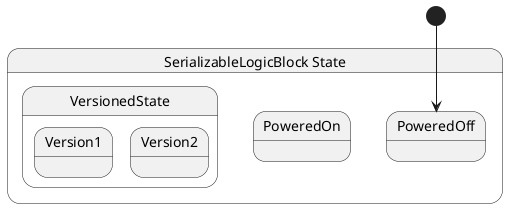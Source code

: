 @startuml SerializableLogicBlock
state "SerializableLogicBlock State" as Chickensoft_LogicBlocks_Tutorial_SerializableLogicBlock_State {
  state "PoweredOff" as Chickensoft_LogicBlocks_Tutorial_SerializableLogicBlock_State_PoweredOff
  state "PoweredOn" as Chickensoft_LogicBlocks_Tutorial_SerializableLogicBlock_State_PoweredOn
  state "VersionedState" as Chickensoft_LogicBlocks_Tutorial_SerializableLogicBlock_State_VersionedState {
    state "Version1" as Chickensoft_LogicBlocks_Tutorial_SerializableLogicBlock_State_Version1
    state "Version2" as Chickensoft_LogicBlocks_Tutorial_SerializableLogicBlock_State_Version2
  }
}
[*] --> Chickensoft_LogicBlocks_Tutorial_SerializableLogicBlock_State_PoweredOff
@enduml